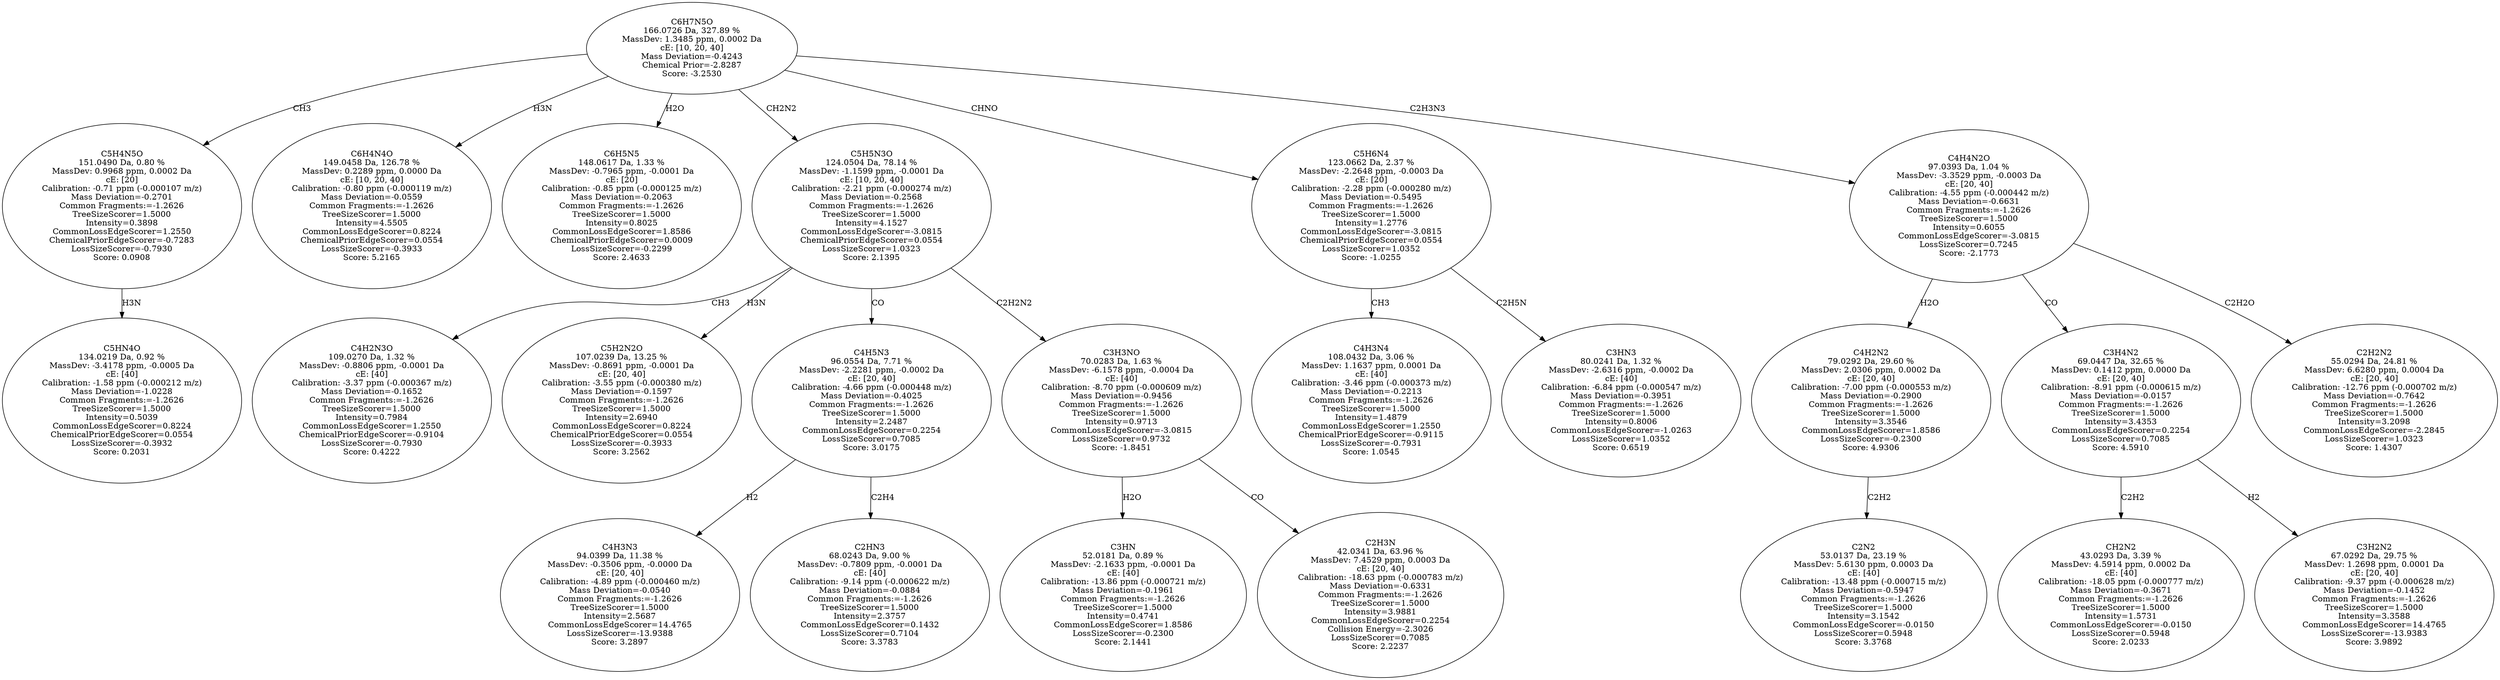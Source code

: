 strict digraph {
v1 [label="C5HN4O\n134.0219 Da, 0.92 %\nMassDev: -3.4178 ppm, -0.0005 Da\ncE: [40]\nCalibration: -1.58 ppm (-0.000212 m/z)\nMass Deviation=-1.0228\nCommon Fragments:=-1.2626\nTreeSizeScorer=1.5000\nIntensity=0.5039\nCommonLossEdgeScorer=0.8224\nChemicalPriorEdgeScorer=0.0554\nLossSizeScorer=-0.3932\nScore: 0.2031"];
v2 [label="C5H4N5O\n151.0490 Da, 0.80 %\nMassDev: 0.9968 ppm, 0.0002 Da\ncE: [20]\nCalibration: -0.71 ppm (-0.000107 m/z)\nMass Deviation=-0.2701\nCommon Fragments:=-1.2626\nTreeSizeScorer=1.5000\nIntensity=0.3898\nCommonLossEdgeScorer=1.2550\nChemicalPriorEdgeScorer=-0.7283\nLossSizeScorer=-0.7930\nScore: 0.0908"];
v3 [label="C6H4N4O\n149.0458 Da, 126.78 %\nMassDev: 0.2289 ppm, 0.0000 Da\ncE: [10, 20, 40]\nCalibration: -0.80 ppm (-0.000119 m/z)\nMass Deviation=-0.0559\nCommon Fragments:=-1.2626\nTreeSizeScorer=1.5000\nIntensity=4.5505\nCommonLossEdgeScorer=0.8224\nChemicalPriorEdgeScorer=0.0554\nLossSizeScorer=-0.3933\nScore: 5.2165"];
v4 [label="C6H5N5\n148.0617 Da, 1.33 %\nMassDev: -0.7965 ppm, -0.0001 Da\ncE: [20]\nCalibration: -0.85 ppm (-0.000125 m/z)\nMass Deviation=-0.2063\nCommon Fragments:=-1.2626\nTreeSizeScorer=1.5000\nIntensity=0.8025\nCommonLossEdgeScorer=1.8586\nChemicalPriorEdgeScorer=0.0009\nLossSizeScorer=-0.2299\nScore: 2.4633"];
v5 [label="C4H2N3O\n109.0270 Da, 1.32 %\nMassDev: -0.8806 ppm, -0.0001 Da\ncE: [40]\nCalibration: -3.37 ppm (-0.000367 m/z)\nMass Deviation=-0.1652\nCommon Fragments:=-1.2626\nTreeSizeScorer=1.5000\nIntensity=0.7984\nCommonLossEdgeScorer=1.2550\nChemicalPriorEdgeScorer=-0.9104\nLossSizeScorer=-0.7930\nScore: 0.4222"];
v6 [label="C5H2N2O\n107.0239 Da, 13.25 %\nMassDev: -0.8691 ppm, -0.0001 Da\ncE: [20, 40]\nCalibration: -3.55 ppm (-0.000380 m/z)\nMass Deviation=-0.1597\nCommon Fragments:=-1.2626\nTreeSizeScorer=1.5000\nIntensity=2.6940\nCommonLossEdgeScorer=0.8224\nChemicalPriorEdgeScorer=0.0554\nLossSizeScorer=-0.3933\nScore: 3.2562"];
v7 [label="C4H3N3\n94.0399 Da, 11.38 %\nMassDev: -0.3506 ppm, -0.0000 Da\ncE: [20, 40]\nCalibration: -4.89 ppm (-0.000460 m/z)\nMass Deviation=-0.0540\nCommon Fragments:=-1.2626\nTreeSizeScorer=1.5000\nIntensity=2.5687\nCommonLossEdgeScorer=14.4765\nLossSizeScorer=-13.9388\nScore: 3.2897"];
v8 [label="C2HN3\n68.0243 Da, 9.00 %\nMassDev: -0.7809 ppm, -0.0001 Da\ncE: [40]\nCalibration: -9.14 ppm (-0.000622 m/z)\nMass Deviation=-0.0884\nCommon Fragments:=-1.2626\nTreeSizeScorer=1.5000\nIntensity=2.3757\nCommonLossEdgeScorer=0.1432\nLossSizeScorer=0.7104\nScore: 3.3783"];
v9 [label="C4H5N3\n96.0554 Da, 7.71 %\nMassDev: -2.2281 ppm, -0.0002 Da\ncE: [20, 40]\nCalibration: -4.66 ppm (-0.000448 m/z)\nMass Deviation=-0.4025\nCommon Fragments:=-1.2626\nTreeSizeScorer=1.5000\nIntensity=2.2487\nCommonLossEdgeScorer=0.2254\nLossSizeScorer=0.7085\nScore: 3.0175"];
v10 [label="C3HN\n52.0181 Da, 0.89 %\nMassDev: -2.1633 ppm, -0.0001 Da\ncE: [40]\nCalibration: -13.86 ppm (-0.000721 m/z)\nMass Deviation=-0.1961\nCommon Fragments:=-1.2626\nTreeSizeScorer=1.5000\nIntensity=0.4741\nCommonLossEdgeScorer=1.8586\nLossSizeScorer=-0.2300\nScore: 2.1441"];
v11 [label="C2H3N\n42.0341 Da, 63.96 %\nMassDev: 7.4529 ppm, 0.0003 Da\ncE: [20, 40]\nCalibration: -18.63 ppm (-0.000783 m/z)\nMass Deviation=-0.6331\nCommon Fragments:=-1.2626\nTreeSizeScorer=1.5000\nIntensity=3.9881\nCommonLossEdgeScorer=0.2254\nCollision Energy=-2.3026\nLossSizeScorer=0.7085\nScore: 2.2237"];
v12 [label="C3H3NO\n70.0283 Da, 1.63 %\nMassDev: -6.1578 ppm, -0.0004 Da\ncE: [40]\nCalibration: -8.70 ppm (-0.000609 m/z)\nMass Deviation=-0.9456\nCommon Fragments:=-1.2626\nTreeSizeScorer=1.5000\nIntensity=0.9713\nCommonLossEdgeScorer=-3.0815\nLossSizeScorer=0.9732\nScore: -1.8451"];
v13 [label="C5H5N3O\n124.0504 Da, 78.14 %\nMassDev: -1.1599 ppm, -0.0001 Da\ncE: [10, 20, 40]\nCalibration: -2.21 ppm (-0.000274 m/z)\nMass Deviation=-0.2568\nCommon Fragments:=-1.2626\nTreeSizeScorer=1.5000\nIntensity=4.1527\nCommonLossEdgeScorer=-3.0815\nChemicalPriorEdgeScorer=0.0554\nLossSizeScorer=1.0323\nScore: 2.1395"];
v14 [label="C4H3N4\n108.0432 Da, 3.06 %\nMassDev: 1.1637 ppm, 0.0001 Da\ncE: [40]\nCalibration: -3.46 ppm (-0.000373 m/z)\nMass Deviation=-0.2213\nCommon Fragments:=-1.2626\nTreeSizeScorer=1.5000\nIntensity=1.4879\nCommonLossEdgeScorer=1.2550\nChemicalPriorEdgeScorer=-0.9115\nLossSizeScorer=-0.7931\nScore: 1.0545"];
v15 [label="C3HN3\n80.0241 Da, 1.32 %\nMassDev: -2.6316 ppm, -0.0002 Da\ncE: [40]\nCalibration: -6.84 ppm (-0.000547 m/z)\nMass Deviation=-0.3951\nCommon Fragments:=-1.2626\nTreeSizeScorer=1.5000\nIntensity=0.8006\nCommonLossEdgeScorer=-1.0263\nLossSizeScorer=1.0352\nScore: 0.6519"];
v16 [label="C5H6N4\n123.0662 Da, 2.37 %\nMassDev: -2.2648 ppm, -0.0003 Da\ncE: [20]\nCalibration: -2.28 ppm (-0.000280 m/z)\nMass Deviation=-0.5495\nCommon Fragments:=-1.2626\nTreeSizeScorer=1.5000\nIntensity=1.2776\nCommonLossEdgeScorer=-3.0815\nChemicalPriorEdgeScorer=0.0554\nLossSizeScorer=1.0352\nScore: -1.0255"];
v17 [label="C2N2\n53.0137 Da, 23.19 %\nMassDev: 5.6130 ppm, 0.0003 Da\ncE: [40]\nCalibration: -13.48 ppm (-0.000715 m/z)\nMass Deviation=-0.5947\nCommon Fragments:=-1.2626\nTreeSizeScorer=1.5000\nIntensity=3.1542\nCommonLossEdgeScorer=-0.0150\nLossSizeScorer=0.5948\nScore: 3.3768"];
v18 [label="C4H2N2\n79.0292 Da, 29.60 %\nMassDev: 2.0306 ppm, 0.0002 Da\ncE: [20, 40]\nCalibration: -7.00 ppm (-0.000553 m/z)\nMass Deviation=-0.2900\nCommon Fragments:=-1.2626\nTreeSizeScorer=1.5000\nIntensity=3.3546\nCommonLossEdgeScorer=1.8586\nLossSizeScorer=-0.2300\nScore: 4.9306"];
v19 [label="CH2N2\n43.0293 Da, 3.39 %\nMassDev: 4.5914 ppm, 0.0002 Da\ncE: [40]\nCalibration: -18.05 ppm (-0.000777 m/z)\nMass Deviation=-0.3671\nCommon Fragments:=-1.2626\nTreeSizeScorer=1.5000\nIntensity=1.5731\nCommonLossEdgeScorer=-0.0150\nLossSizeScorer=0.5948\nScore: 2.0233"];
v20 [label="C3H2N2\n67.0292 Da, 29.75 %\nMassDev: 1.2698 ppm, 0.0001 Da\ncE: [20, 40]\nCalibration: -9.37 ppm (-0.000628 m/z)\nMass Deviation=-0.1452\nCommon Fragments:=-1.2626\nTreeSizeScorer=1.5000\nIntensity=3.3588\nCommonLossEdgeScorer=14.4765\nLossSizeScorer=-13.9383\nScore: 3.9892"];
v21 [label="C3H4N2\n69.0447 Da, 32.65 %\nMassDev: 0.1412 ppm, 0.0000 Da\ncE: [20, 40]\nCalibration: -8.91 ppm (-0.000615 m/z)\nMass Deviation=-0.0157\nCommon Fragments:=-1.2626\nTreeSizeScorer=1.5000\nIntensity=3.4353\nCommonLossEdgeScorer=0.2254\nLossSizeScorer=0.7085\nScore: 4.5910"];
v22 [label="C2H2N2\n55.0294 Da, 24.81 %\nMassDev: 6.6280 ppm, 0.0004 Da\ncE: [20, 40]\nCalibration: -12.76 ppm (-0.000702 m/z)\nMass Deviation=-0.7642\nCommon Fragments:=-1.2626\nTreeSizeScorer=1.5000\nIntensity=3.2098\nCommonLossEdgeScorer=-2.2845\nLossSizeScorer=1.0323\nScore: 1.4307"];
v23 [label="C4H4N2O\n97.0393 Da, 1.04 %\nMassDev: -3.3529 ppm, -0.0003 Da\ncE: [20, 40]\nCalibration: -4.55 ppm (-0.000442 m/z)\nMass Deviation=-0.6631\nCommon Fragments:=-1.2626\nTreeSizeScorer=1.5000\nIntensity=0.6055\nCommonLossEdgeScorer=-3.0815\nLossSizeScorer=0.7245\nScore: -2.1773"];
v24 [label="C6H7N5O\n166.0726 Da, 327.89 %\nMassDev: 1.3485 ppm, 0.0002 Da\ncE: [10, 20, 40]\nMass Deviation=-0.4243\nChemical Prior=-2.8287\nScore: -3.2530"];
v2 -> v1 [label="H3N"];
v24 -> v2 [label="CH3"];
v24 -> v3 [label="H3N"];
v24 -> v4 [label="H2O"];
v13 -> v5 [label="CH3"];
v13 -> v6 [label="H3N"];
v9 -> v7 [label="H2"];
v9 -> v8 [label="C2H4"];
v13 -> v9 [label="CO"];
v12 -> v10 [label="H2O"];
v12 -> v11 [label="CO"];
v13 -> v12 [label="C2H2N2"];
v24 -> v13 [label="CH2N2"];
v16 -> v14 [label="CH3"];
v16 -> v15 [label="C2H5N"];
v24 -> v16 [label="CHNO"];
v18 -> v17 [label="C2H2"];
v23 -> v18 [label="H2O"];
v21 -> v19 [label="C2H2"];
v21 -> v20 [label="H2"];
v23 -> v21 [label="CO"];
v23 -> v22 [label="C2H2O"];
v24 -> v23 [label="C2H3N3"];
}